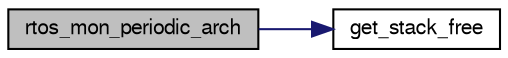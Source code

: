 digraph "rtos_mon_periodic_arch"
{
  edge [fontname="FreeSans",fontsize="10",labelfontname="FreeSans",labelfontsize="10"];
  node [fontname="FreeSans",fontsize="10",shape=record];
  rankdir="LR";
  Node1 [label="rtos_mon_periodic_arch",height=0.2,width=0.4,color="black", fillcolor="grey75", style="filled", fontcolor="black"];
  Node1 -> Node2 [color="midnightblue",fontsize="10",style="solid",fontname="FreeSans"];
  Node2 [label="get_stack_free",height=0.2,width=0.4,color="black", fillcolor="white", style="filled",URL="$chibios_2modules_2core_2rtos__mon__arch_8c.html#a5837f98f14d1dd47e1dc966abe9a9632"];
}
